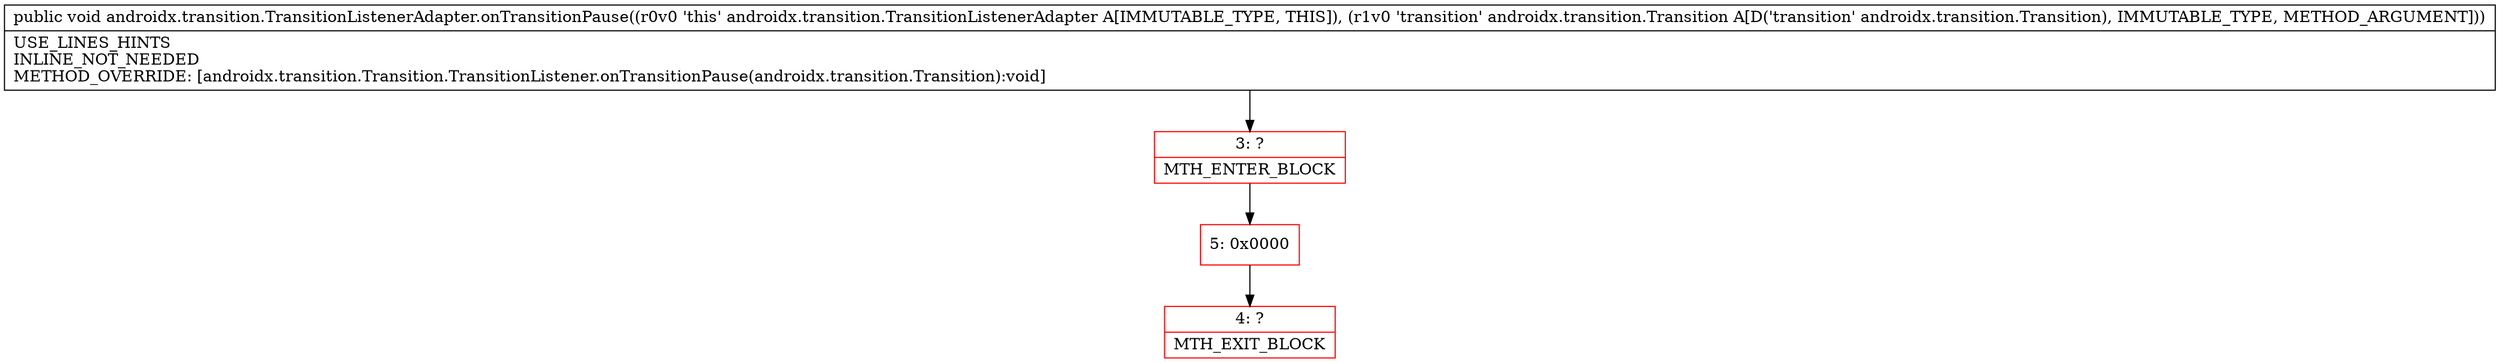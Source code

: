digraph "CFG forandroidx.transition.TransitionListenerAdapter.onTransitionPause(Landroidx\/transition\/Transition;)V" {
subgraph cluster_Region_1489509467 {
label = "R(0)";
node [shape=record,color=blue];
}
Node_3 [shape=record,color=red,label="{3\:\ ?|MTH_ENTER_BLOCK\l}"];
Node_5 [shape=record,color=red,label="{5\:\ 0x0000}"];
Node_4 [shape=record,color=red,label="{4\:\ ?|MTH_EXIT_BLOCK\l}"];
MethodNode[shape=record,label="{public void androidx.transition.TransitionListenerAdapter.onTransitionPause((r0v0 'this' androidx.transition.TransitionListenerAdapter A[IMMUTABLE_TYPE, THIS]), (r1v0 'transition' androidx.transition.Transition A[D('transition' androidx.transition.Transition), IMMUTABLE_TYPE, METHOD_ARGUMENT]))  | USE_LINES_HINTS\lINLINE_NOT_NEEDED\lMETHOD_OVERRIDE: [androidx.transition.Transition.TransitionListener.onTransitionPause(androidx.transition.Transition):void]\l}"];
MethodNode -> Node_3;Node_3 -> Node_5;
Node_5 -> Node_4;
}

